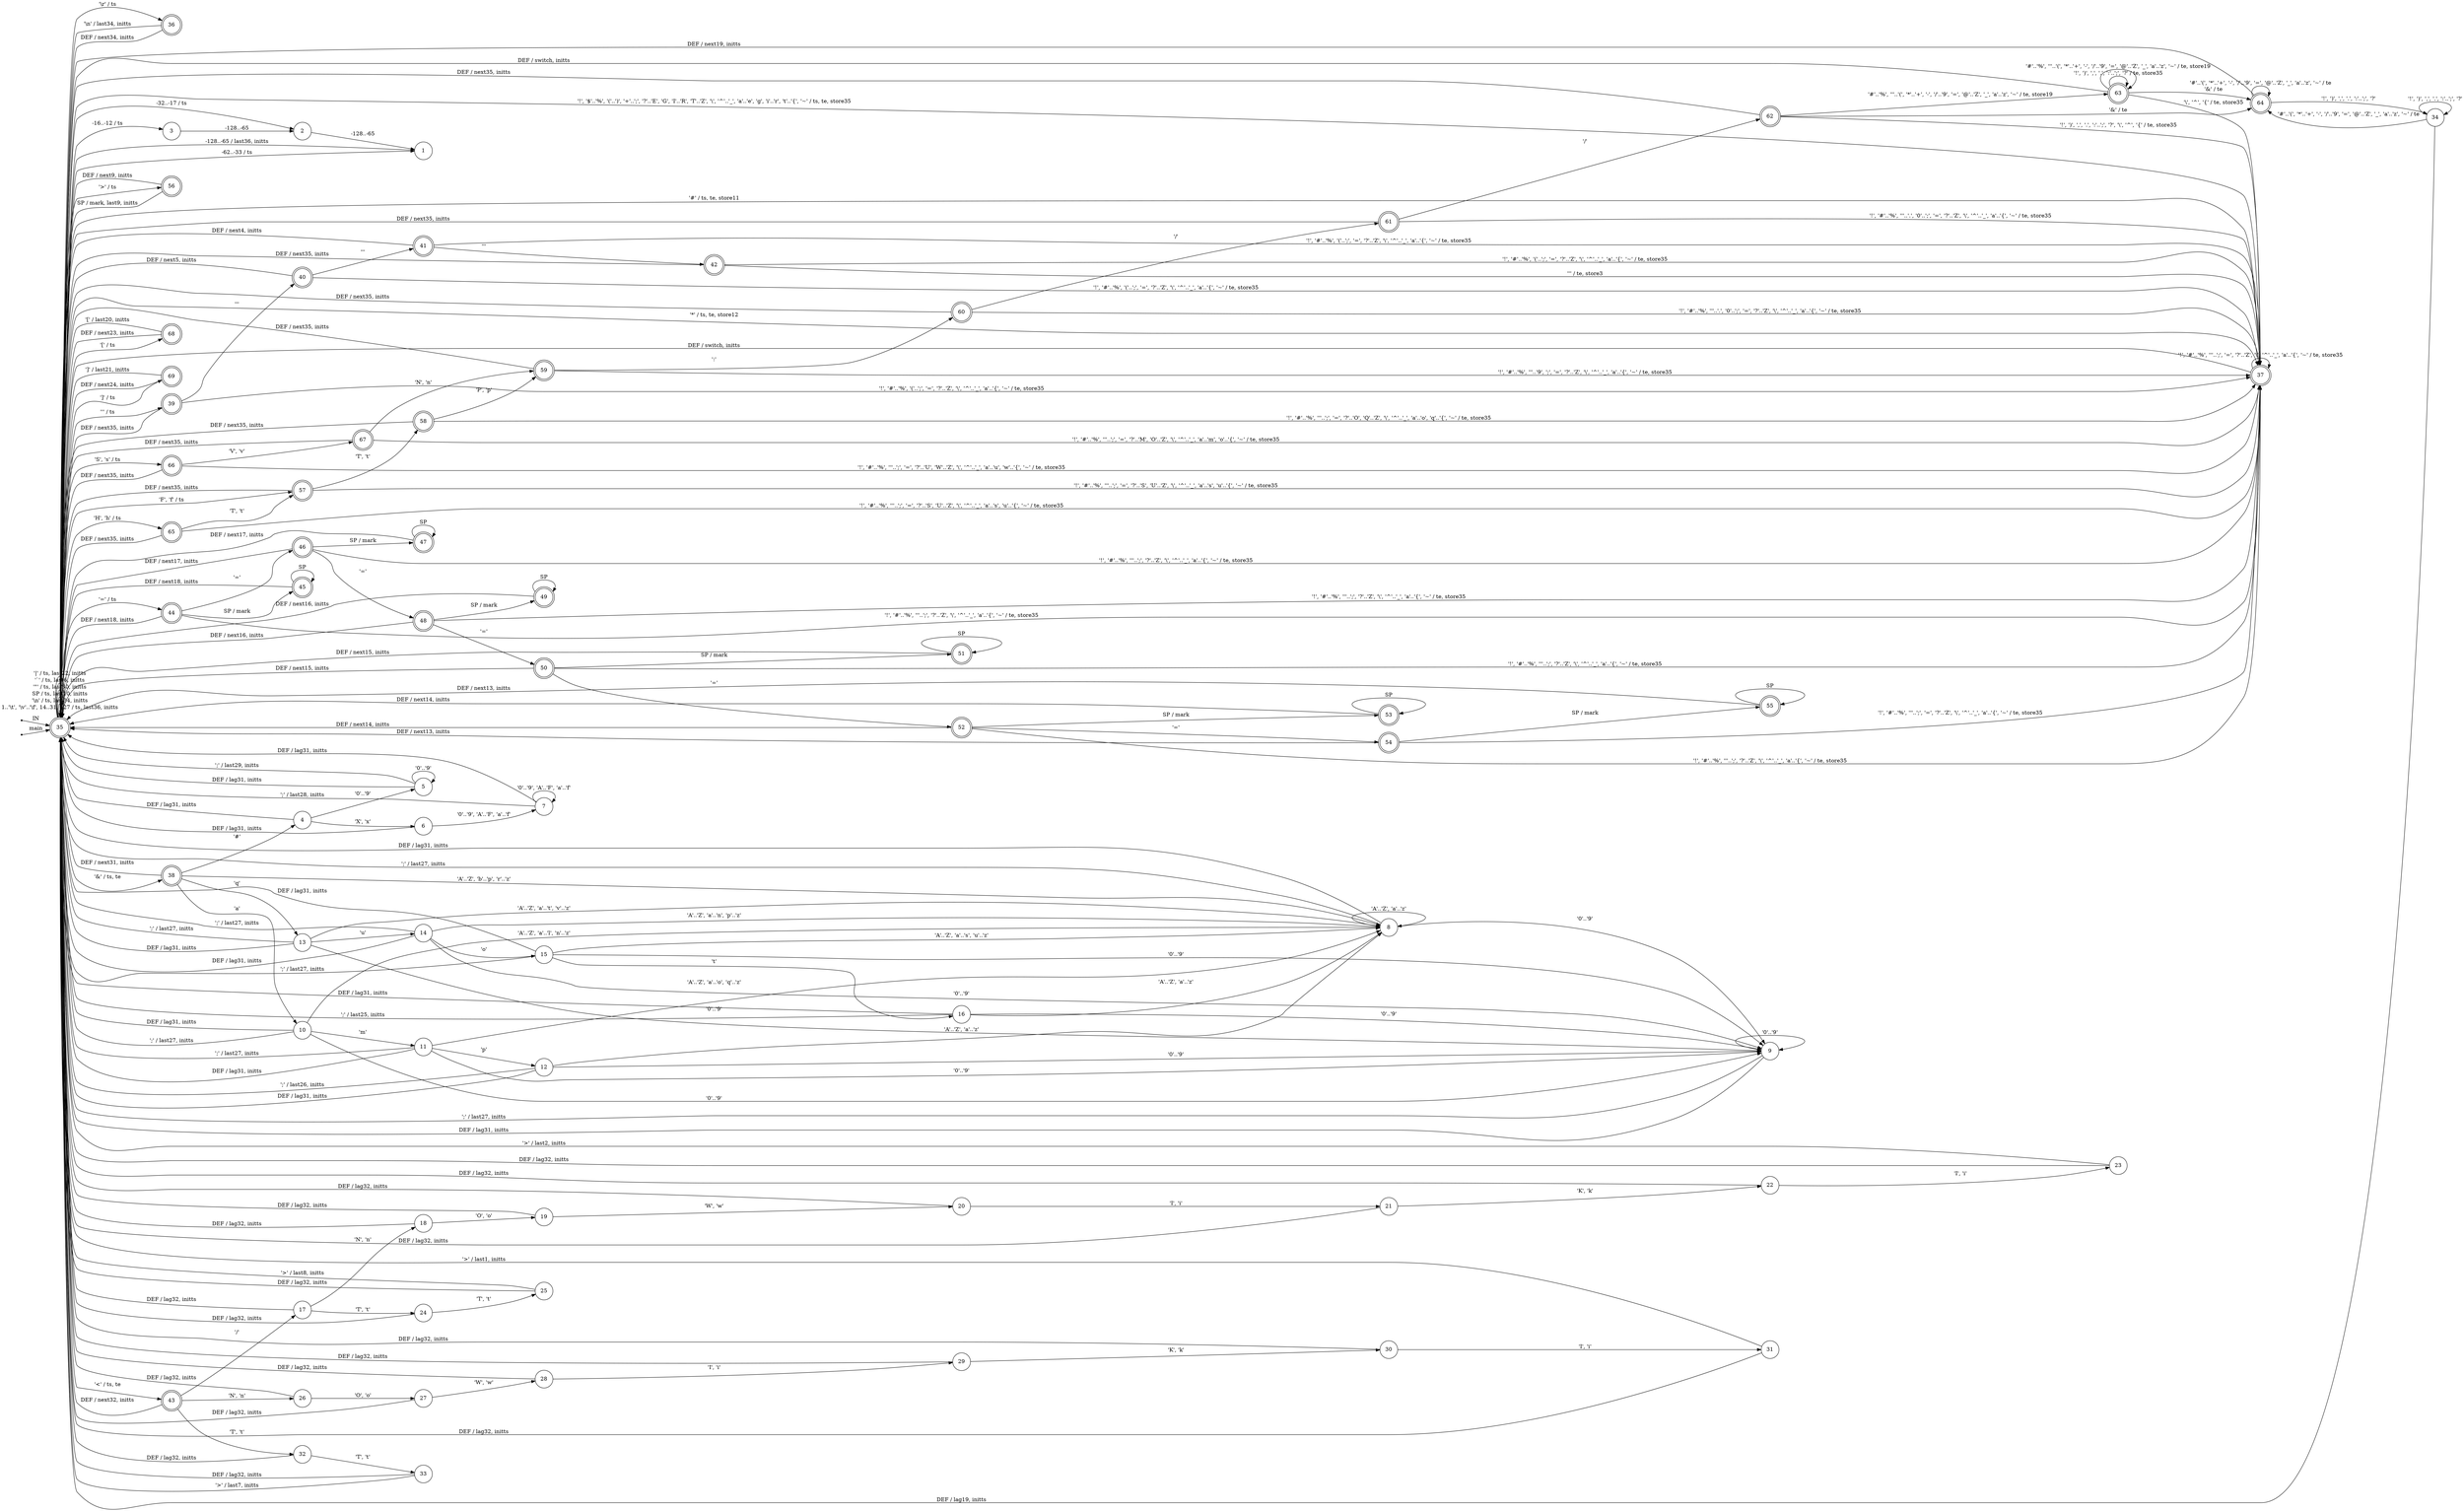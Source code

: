 digraph wikitext {
	rankdir=LR;
	node [ shape = point ];
	ENTRY;
	en_35;
	node [ shape = circle, height = 0.2 ];
	node [ fixedsize = true, height = 0.65, shape = doublecircle ];
	35;
	36;
	37;
	38;
	39;
	40;
	41;
	42;
	43;
	44;
	45;
	46;
	47;
	48;
	49;
	50;
	51;
	52;
	53;
	54;
	55;
	56;
	57;
	58;
	59;
	60;
	61;
	62;
	63;
	64;
	65;
	66;
	67;
	68;
	69;
	node [ shape = circle ];
	1 -> 35 [ label = "-128..-65 / last36, initts" ];
	2 -> 1 [ label = "-128..-65" ];
	3 -> 2 [ label = "-128..-65" ];
	4 -> 5 [ label = "'0'..'9'" ];
	4 -> 6 [ label = "'X', 'x'" ];
	4 -> 35 [ label = "DEF / lag31, initts" ];
	5 -> 5 [ label = "'0'..'9'" ];
	5 -> 35 [ label = "';' / last29, initts" ];
	5 -> 35 [ label = "DEF / lag31, initts" ];
	6 -> 7 [ label = "'0'..'9', 'A'..'F', 'a'..'f'" ];
	6 -> 35 [ label = "DEF / lag31, initts" ];
	7 -> 7 [ label = "'0'..'9', 'A'..'F', 'a'..'f'" ];
	7 -> 35 [ label = "';' / last28, initts" ];
	7 -> 35 [ label = "DEF / lag31, initts" ];
	8 -> 9 [ label = "'0'..'9'" ];
	8 -> 35 [ label = "';' / last27, initts" ];
	8 -> 8 [ label = "'A'..'Z', 'a'..'z'" ];
	8 -> 35 [ label = "DEF / lag31, initts" ];
	9 -> 9 [ label = "'0'..'9'" ];
	9 -> 35 [ label = "';' / last27, initts" ];
	9 -> 35 [ label = "DEF / lag31, initts" ];
	10 -> 9 [ label = "'0'..'9'" ];
	10 -> 35 [ label = "';' / last27, initts" ];
	10 -> 8 [ label = "'A'..'Z', 'a'..'l', 'n'..'z'" ];
	10 -> 11 [ label = "'m'" ];
	10 -> 35 [ label = "DEF / lag31, initts" ];
	11 -> 9 [ label = "'0'..'9'" ];
	11 -> 35 [ label = "';' / last27, initts" ];
	11 -> 8 [ label = "'A'..'Z', 'a'..'o', 'q'..'z'" ];
	11 -> 12 [ label = "'p'" ];
	11 -> 35 [ label = "DEF / lag31, initts" ];
	12 -> 9 [ label = "'0'..'9'" ];
	12 -> 35 [ label = "';' / last26, initts" ];
	12 -> 8 [ label = "'A'..'Z', 'a'..'z'" ];
	12 -> 35 [ label = "DEF / lag31, initts" ];
	13 -> 9 [ label = "'0'..'9'" ];
	13 -> 35 [ label = "';' / last27, initts" ];
	13 -> 8 [ label = "'A'..'Z', 'a'..'t', 'v'..'z'" ];
	13 -> 14 [ label = "'u'" ];
	13 -> 35 [ label = "DEF / lag31, initts" ];
	14 -> 9 [ label = "'0'..'9'" ];
	14 -> 35 [ label = "';' / last27, initts" ];
	14 -> 8 [ label = "'A'..'Z', 'a'..'n', 'p'..'z'" ];
	14 -> 15 [ label = "'o'" ];
	14 -> 35 [ label = "DEF / lag31, initts" ];
	15 -> 9 [ label = "'0'..'9'" ];
	15 -> 35 [ label = "';' / last27, initts" ];
	15 -> 8 [ label = "'A'..'Z', 'a'..'s', 'u'..'z'" ];
	15 -> 16 [ label = "'t'" ];
	15 -> 35 [ label = "DEF / lag31, initts" ];
	16 -> 9 [ label = "'0'..'9'" ];
	16 -> 35 [ label = "';' / last25, initts" ];
	16 -> 8 [ label = "'A'..'Z', 'a'..'z'" ];
	16 -> 35 [ label = "DEF / lag31, initts" ];
	17 -> 18 [ label = "'N', 'n'" ];
	17 -> 24 [ label = "'T', 't'" ];
	17 -> 35 [ label = "DEF / lag32, initts" ];
	18 -> 19 [ label = "'O', 'o'" ];
	18 -> 35 [ label = "DEF / lag32, initts" ];
	19 -> 20 [ label = "'W', 'w'" ];
	19 -> 35 [ label = "DEF / lag32, initts" ];
	20 -> 21 [ label = "'I', 'i'" ];
	20 -> 35 [ label = "DEF / lag32, initts" ];
	21 -> 22 [ label = "'K', 'k'" ];
	21 -> 35 [ label = "DEF / lag32, initts" ];
	22 -> 23 [ label = "'I', 'i'" ];
	22 -> 35 [ label = "DEF / lag32, initts" ];
	23 -> 35 [ label = "'>' / last2, initts" ];
	23 -> 35 [ label = "DEF / lag32, initts" ];
	24 -> 25 [ label = "'T', 't'" ];
	24 -> 35 [ label = "DEF / lag32, initts" ];
	25 -> 35 [ label = "'>' / last8, initts" ];
	25 -> 35 [ label = "DEF / lag32, initts" ];
	26 -> 27 [ label = "'O', 'o'" ];
	26 -> 35 [ label = "DEF / lag32, initts" ];
	27 -> 28 [ label = "'W', 'w'" ];
	27 -> 35 [ label = "DEF / lag32, initts" ];
	28 -> 29 [ label = "'I', 'i'" ];
	28 -> 35 [ label = "DEF / lag32, initts" ];
	29 -> 30 [ label = "'K', 'k'" ];
	29 -> 35 [ label = "DEF / lag32, initts" ];
	30 -> 31 [ label = "'I', 'i'" ];
	30 -> 35 [ label = "DEF / lag32, initts" ];
	31 -> 35 [ label = "'>' / last1, initts" ];
	31 -> 35 [ label = "DEF / lag32, initts" ];
	32 -> 33 [ label = "'T', 't'" ];
	32 -> 35 [ label = "DEF / lag32, initts" ];
	33 -> 35 [ label = "'>' / last7, initts" ];
	33 -> 35 [ label = "DEF / lag32, initts" ];
	34 -> 34 [ label = "'!', ')', ',', '.', ':'..';', '?'" ];
	34 -> 64 [ label = "'#'..'(', '*'..'+', '-', '/'..'9', '=', '@'..'Z', '_', 'a'..'z', '~' / te" ];
	34 -> 35 [ label = "DEF / lag19, initts" ];
	35 -> 1 [ label = "-62..-33 / ts" ];
	35 -> 2 [ label = "-32..-17 / ts" ];
	35 -> 3 [ label = "-16..-12 / ts" ];
	35 -> 35 [ label = "1..'\\t', '\\v'..'\\f', 14..31, 127 / ts, last36, initts" ];
	35 -> 35 [ label = "'\\n' / ts, last34, initts" ];
	35 -> 36 [ label = "'\\r' / ts" ];
	35 -> 35 [ label = "SP / ts, last10, initts" ];
	35 -> 37 [ label = "'!', '$'..'%', '('..')', '+'..';', '?'..'E', 'G', 'I'..'R', 'T'..'Z', '\\', '^'..'_', 'a'..'e', 'g', 'i'..'r', 't'..'{', '~' / ts, te, store35" ];
	35 -> 35 [ label = "'\"' / ts, last30, initts" ];
	35 -> 37 [ label = "'#' / ts, te, store11" ];
	35 -> 38 [ label = "'&' / ts, te" ];
	35 -> 39 [ label = "''' / ts" ];
	35 -> 37 [ label = "'*' / ts, te, store12" ];
	35 -> 43 [ label = "'<' / ts, te" ];
	35 -> 44 [ label = "'=' / ts" ];
	35 -> 56 [ label = "'>' / ts" ];
	35 -> 57 [ label = "'F', 'f' / ts" ];
	35 -> 65 [ label = "'H', 'h' / ts" ];
	35 -> 66 [ label = "'S', 's' / ts" ];
	35 -> 68 [ label = "'[' / ts" ];
	35 -> 69 [ label = "']' / ts" ];
	35 -> 35 [ label = "'`' / ts, last6, initts" ];
	35 -> 35 [ label = "'|' / ts, last22, initts" ];
	36 -> 35 [ label = "'\\n' / last34, initts" ];
	36 -> 35 [ label = "DEF / next34, initts" ];
	37 -> 37 [ label = "'!', '#'..'%', '''..';', '=', '?'..'Z', '\\', '^'..'_', 'a'..'{', '~' / te, store35" ];
	37 -> 35 [ label = "DEF / switch, initts" ];
	38 -> 4 [ label = "'#'" ];
	38 -> 8 [ label = "'A'..'Z', 'b'..'p', 'r'..'z'" ];
	38 -> 10 [ label = "'a'" ];
	38 -> 13 [ label = "'q'" ];
	38 -> 35 [ label = "DEF / next31, initts" ];
	39 -> 37 [ label = "'!', '#'..'%', '('..';', '=', '?'..'Z', '\\', '^'..'_', 'a'..'{', '~' / te, store35" ];
	39 -> 40 [ label = "'''" ];
	39 -> 35 [ label = "DEF / next35, initts" ];
	40 -> 37 [ label = "'!', '#'..'%', '('..';', '=', '?'..'Z', '\\', '^'..'_', 'a'..'{', '~' / te, store35" ];
	40 -> 41 [ label = "'''" ];
	40 -> 35 [ label = "DEF / next5, initts" ];
	41 -> 37 [ label = "'!', '#'..'%', '('..';', '=', '?'..'Z', '\\', '^'..'_', 'a'..'{', '~' / te, store35" ];
	41 -> 42 [ label = "'''" ];
	41 -> 35 [ label = "DEF / next4, initts" ];
	42 -> 37 [ label = "'!', '#'..'%', '('..';', '=', '?'..'Z', '\\', '^'..'_', 'a'..'{', '~' / te, store35" ];
	42 -> 37 [ label = "''' / te, store3" ];
	42 -> 35 [ label = "DEF / next35, initts" ];
	43 -> 17 [ label = "'/'" ];
	43 -> 26 [ label = "'N', 'n'" ];
	43 -> 32 [ label = "'T', 't'" ];
	43 -> 35 [ label = "DEF / next32, initts" ];
	44 -> 45 [ label = "SP / mark" ];
	44 -> 37 [ label = "'!', '#'..'%', '''..';', '?'..'Z', '\\', '^'..'_', 'a'..'{', '~' / te, store35" ];
	44 -> 46 [ label = "'='" ];
	44 -> 35 [ label = "DEF / next18, initts" ];
	45 -> 45 [ label = "SP" ];
	45 -> 35 [ label = "DEF / next18, initts" ];
	46 -> 47 [ label = "SP / mark" ];
	46 -> 37 [ label = "'!', '#'..'%', '''..';', '?'..'Z', '\\', '^'..'_', 'a'..'{', '~' / te, store35" ];
	46 -> 48 [ label = "'='" ];
	46 -> 35 [ label = "DEF / next17, initts" ];
	47 -> 47 [ label = "SP" ];
	47 -> 35 [ label = "DEF / next17, initts" ];
	48 -> 49 [ label = "SP / mark" ];
	48 -> 37 [ label = "'!', '#'..'%', '''..';', '?'..'Z', '\\', '^'..'_', 'a'..'{', '~' / te, store35" ];
	48 -> 50 [ label = "'='" ];
	48 -> 35 [ label = "DEF / next16, initts" ];
	49 -> 49 [ label = "SP" ];
	49 -> 35 [ label = "DEF / next16, initts" ];
	50 -> 51 [ label = "SP / mark" ];
	50 -> 37 [ label = "'!', '#'..'%', '''..';', '?'..'Z', '\\', '^'..'_', 'a'..'{', '~' / te, store35" ];
	50 -> 52 [ label = "'='" ];
	50 -> 35 [ label = "DEF / next15, initts" ];
	51 -> 51 [ label = "SP" ];
	51 -> 35 [ label = "DEF / next15, initts" ];
	52 -> 53 [ label = "SP / mark" ];
	52 -> 37 [ label = "'!', '#'..'%', '''..';', '?'..'Z', '\\', '^'..'_', 'a'..'{', '~' / te, store35" ];
	52 -> 54 [ label = "'='" ];
	52 -> 35 [ label = "DEF / next14, initts" ];
	53 -> 53 [ label = "SP" ];
	53 -> 35 [ label = "DEF / next14, initts" ];
	54 -> 55 [ label = "SP / mark" ];
	54 -> 37 [ label = "'!', '#'..'%', '''..';', '=', '?'..'Z', '\\', '^'..'_', 'a'..'{', '~' / te, store35" ];
	54 -> 35 [ label = "DEF / next13, initts" ];
	55 -> 55 [ label = "SP" ];
	55 -> 35 [ label = "DEF / next13, initts" ];
	56 -> 35 [ label = "SP / mark, last9, initts" ];
	56 -> 35 [ label = "DEF / next9, initts" ];
	57 -> 37 [ label = "'!', '#'..'%', '''..';', '=', '?'..'S', 'U'..'Z', '\\', '^'..'_', 'a'..'s', 'u'..'{', '~' / te, store35" ];
	57 -> 58 [ label = "'T', 't'" ];
	57 -> 35 [ label = "DEF / next35, initts" ];
	58 -> 37 [ label = "'!', '#'..'%', '''..';', '=', '?'..'O', 'Q'..'Z', '\\', '^'..'_', 'a'..'o', 'q'..'{', '~' / te, store35" ];
	58 -> 59 [ label = "'P', 'p'" ];
	58 -> 35 [ label = "DEF / next35, initts" ];
	59 -> 37 [ label = "'!', '#'..'%', '''..'9', ';', '=', '?'..'Z', '\\', '^'..'_', 'a'..'{', '~' / te, store35" ];
	59 -> 60 [ label = "':'" ];
	59 -> 35 [ label = "DEF / next35, initts" ];
	60 -> 37 [ label = "'!', '#'..'%', '''..'.', '0'..';', '=', '?'..'Z', '\\', '^'..'_', 'a'..'{', '~' / te, store35" ];
	60 -> 61 [ label = "'/'" ];
	60 -> 35 [ label = "DEF / next35, initts" ];
	61 -> 37 [ label = "'!', '#'..'%', '''..'.', '0'..';', '=', '?'..'Z', '\\', '^'..'_', 'a'..'{', '~' / te, store35" ];
	61 -> 62 [ label = "'/'" ];
	61 -> 35 [ label = "DEF / next35, initts" ];
	62 -> 37 [ label = "'!', ')', ',', '.', ':'..';', '?', '\\', '^', '{' / te, store35" ];
	62 -> 63 [ label = "'#'..'%', '''..'(', '*'..'+', '-', '/'..'9', '=', '@'..'Z', '_', 'a'..'z', '~' / te, store19" ];
	62 -> 64 [ label = "'&' / te" ];
	62 -> 35 [ label = "DEF / next35, initts" ];
	63 -> 63 [ label = "'!', ')', ',', '.', ':'..';', '?' / te, store35" ];
	63 -> 63 [ label = "'#'..'%', '''..'(', '*'..'+', '-', '/'..'9', '=', '@'..'Z', '_', 'a'..'z', '~' / te, store19" ];
	63 -> 64 [ label = "'&' / te" ];
	63 -> 37 [ label = "'\\', '^', '{' / te, store35" ];
	63 -> 35 [ label = "DEF / switch, initts" ];
	64 -> 34 [ label = "'!', ')', ',', '.', ':'..';', '?'" ];
	64 -> 64 [ label = "'#'..'(', '*'..'+', '-', '/'..'9', '=', '@'..'Z', '_', 'a'..'z', '~' / te" ];
	64 -> 35 [ label = "DEF / next19, initts" ];
	65 -> 37 [ label = "'!', '#'..'%', '''..';', '=', '?'..'S', 'U'..'Z', '\\', '^'..'_', 'a'..'s', 'u'..'{', '~' / te, store35" ];
	65 -> 57 [ label = "'T', 't'" ];
	65 -> 35 [ label = "DEF / next35, initts" ];
	66 -> 37 [ label = "'!', '#'..'%', '''..';', '=', '?'..'U', 'W'..'Z', '\\', '^'..'_', 'a'..'u', 'w'..'{', '~' / te, store35" ];
	66 -> 67 [ label = "'V', 'v'" ];
	66 -> 35 [ label = "DEF / next35, initts" ];
	67 -> 37 [ label = "'!', '#'..'%', '''..';', '=', '?'..'M', 'O'..'Z', '\\', '^'..'_', 'a'..'m', 'o'..'{', '~' / te, store35" ];
	67 -> 59 [ label = "'N', 'n'" ];
	67 -> 35 [ label = "DEF / next35, initts" ];
	68 -> 35 [ label = "'[' / last20, initts" ];
	68 -> 35 [ label = "DEF / next23, initts" ];
	69 -> 35 [ label = "']' / last21, initts" ];
	69 -> 35 [ label = "DEF / next24, initts" ];
	ENTRY -> 35 [ label = "IN" ];
	en_35 -> 35 [ label = "main" ];
}
